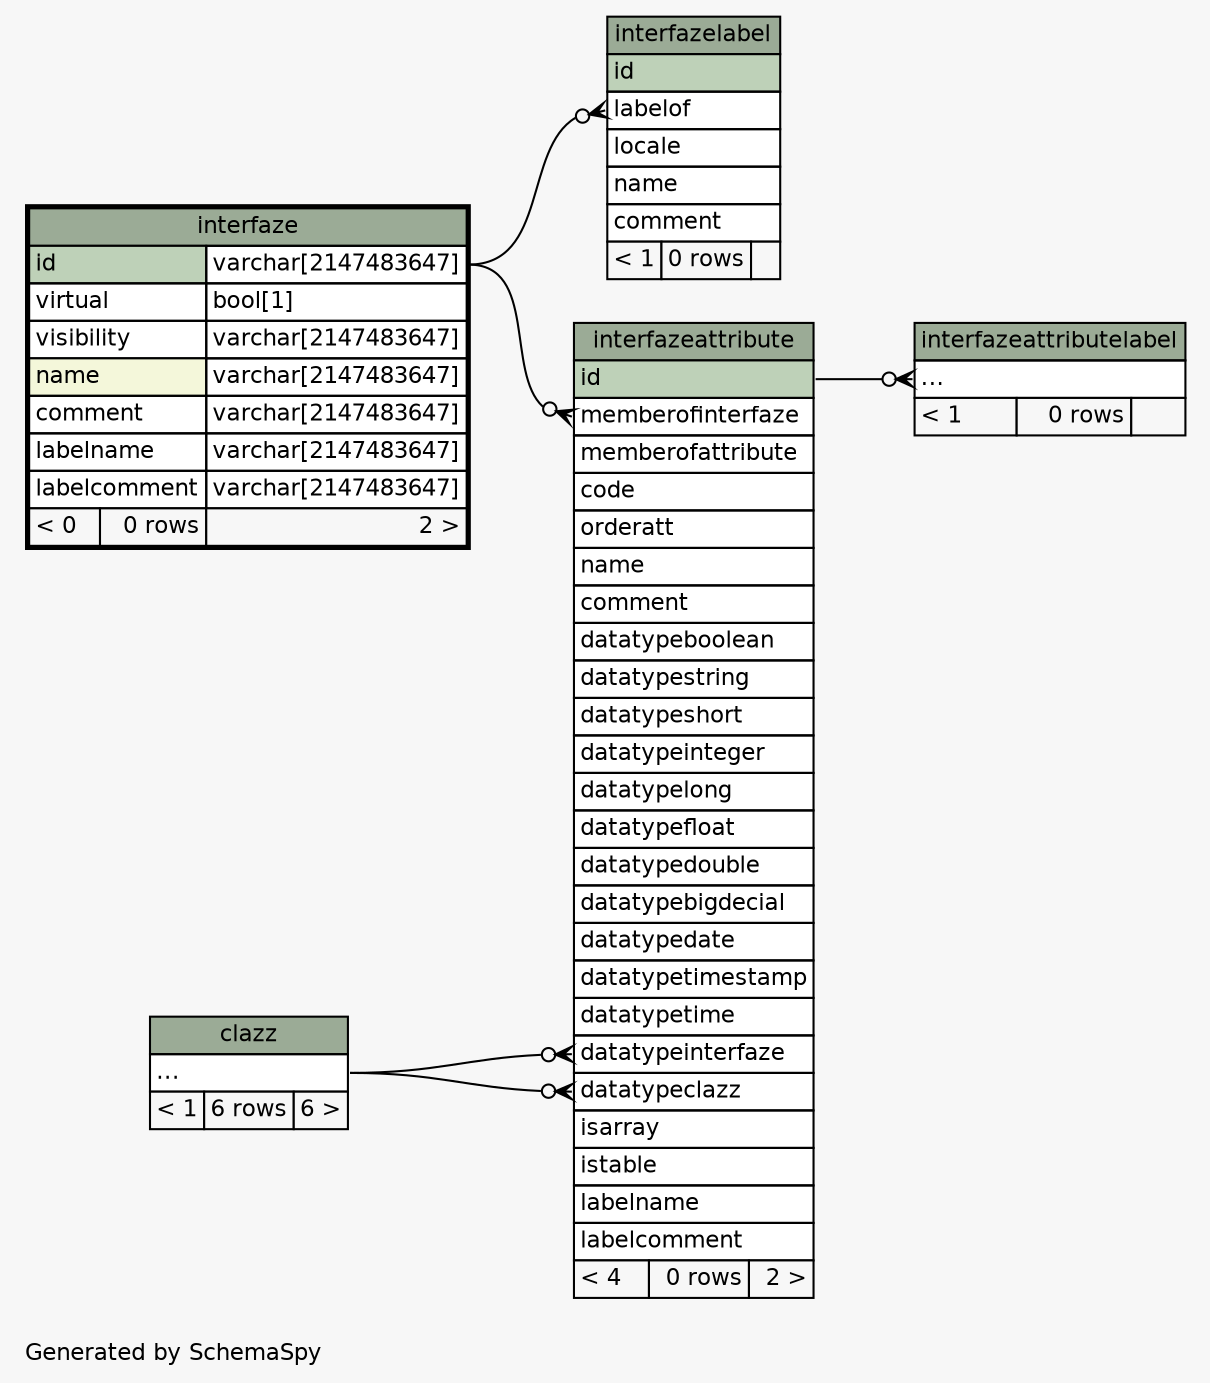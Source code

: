 // dot 2.38.0 on Windows 10 10.0
// SchemaSpy rev 590
digraph "twoDegreesRelationshipsDiagram" {
  graph [
    rankdir="RL"
    bgcolor="#f7f7f7"
    label="\nGenerated by SchemaSpy"
    labeljust="l"
    nodesep="0.18"
    ranksep="0.46"
    fontname="Helvetica"
    fontsize="11"
  ];
  node [
    fontname="Helvetica"
    fontsize="11"
    shape="plaintext"
  ];
  edge [
    arrowsize="0.8"
  ];
  "interfazeattribute":"datatypeclazz":w -> "clazz":"elipses":e [arrowhead=none dir=back arrowtail=crowodot];
  "interfazeattribute":"datatypeinterfaze":w -> "clazz":"elipses":e [arrowhead=none dir=back arrowtail=crowodot];
  "interfazeattribute":"memberofinterfaze":w -> "interfaze":"id.type":e [arrowhead=none dir=back arrowtail=crowodot];
  "interfazeattributelabel":"elipses":w -> "interfazeattribute":"id":e [arrowhead=none dir=back arrowtail=crowodot];
  "interfazelabel":"labelof":w -> "interfaze":"id.type":e [arrowhead=none dir=back arrowtail=crowodot];
  "clazz" [
    label=<
    <TABLE BORDER="0" CELLBORDER="1" CELLSPACING="0" BGCOLOR="#ffffff">
      <TR><TD COLSPAN="3" BGCOLOR="#9bab96" ALIGN="CENTER">clazz</TD></TR>
      <TR><TD PORT="elipses" COLSPAN="3" ALIGN="LEFT">...</TD></TR>
      <TR><TD ALIGN="LEFT" BGCOLOR="#f7f7f7">&lt; 1</TD><TD ALIGN="RIGHT" BGCOLOR="#f7f7f7">6 rows</TD><TD ALIGN="RIGHT" BGCOLOR="#f7f7f7">6 &gt;</TD></TR>
    </TABLE>>
    URL="clazz.html"
    tooltip="clazz"
  ];
  "interfaze" [
    label=<
    <TABLE BORDER="2" CELLBORDER="1" CELLSPACING="0" BGCOLOR="#ffffff">
      <TR><TD COLSPAN="3" BGCOLOR="#9bab96" ALIGN="CENTER">interfaze</TD></TR>
      <TR><TD PORT="id" COLSPAN="2" BGCOLOR="#bed1b8" ALIGN="LEFT">id</TD><TD PORT="id.type" ALIGN="LEFT">varchar[2147483647]</TD></TR>
      <TR><TD PORT="virtual" COLSPAN="2" ALIGN="LEFT">virtual</TD><TD PORT="virtual.type" ALIGN="LEFT">bool[1]</TD></TR>
      <TR><TD PORT="visibility" COLSPAN="2" ALIGN="LEFT">visibility</TD><TD PORT="visibility.type" ALIGN="LEFT">varchar[2147483647]</TD></TR>
      <TR><TD PORT="name" COLSPAN="2" BGCOLOR="#f4f7da" ALIGN="LEFT">name</TD><TD PORT="name.type" ALIGN="LEFT">varchar[2147483647]</TD></TR>
      <TR><TD PORT="comment" COLSPAN="2" ALIGN="LEFT">comment</TD><TD PORT="comment.type" ALIGN="LEFT">varchar[2147483647]</TD></TR>
      <TR><TD PORT="labelname" COLSPAN="2" ALIGN="LEFT">labelname</TD><TD PORT="labelname.type" ALIGN="LEFT">varchar[2147483647]</TD></TR>
      <TR><TD PORT="labelcomment" COLSPAN="2" ALIGN="LEFT">labelcomment</TD><TD PORT="labelcomment.type" ALIGN="LEFT">varchar[2147483647]</TD></TR>
      <TR><TD ALIGN="LEFT" BGCOLOR="#f7f7f7">&lt; 0</TD><TD ALIGN="RIGHT" BGCOLOR="#f7f7f7">0 rows</TD><TD ALIGN="RIGHT" BGCOLOR="#f7f7f7">2 &gt;</TD></TR>
    </TABLE>>
    URL="interfaze.html"
    tooltip="interfaze"
  ];
  "interfazeattribute" [
    label=<
    <TABLE BORDER="0" CELLBORDER="1" CELLSPACING="0" BGCOLOR="#ffffff">
      <TR><TD COLSPAN="3" BGCOLOR="#9bab96" ALIGN="CENTER">interfazeattribute</TD></TR>
      <TR><TD PORT="id" COLSPAN="3" BGCOLOR="#bed1b8" ALIGN="LEFT">id</TD></TR>
      <TR><TD PORT="memberofinterfaze" COLSPAN="3" ALIGN="LEFT">memberofinterfaze</TD></TR>
      <TR><TD PORT="memberofattribute" COLSPAN="3" ALIGN="LEFT">memberofattribute</TD></TR>
      <TR><TD PORT="code" COLSPAN="3" ALIGN="LEFT">code</TD></TR>
      <TR><TD PORT="orderatt" COLSPAN="3" ALIGN="LEFT">orderatt</TD></TR>
      <TR><TD PORT="name" COLSPAN="3" ALIGN="LEFT">name</TD></TR>
      <TR><TD PORT="comment" COLSPAN="3" ALIGN="LEFT">comment</TD></TR>
      <TR><TD PORT="datatypeboolean" COLSPAN="3" ALIGN="LEFT">datatypeboolean</TD></TR>
      <TR><TD PORT="datatypestring" COLSPAN="3" ALIGN="LEFT">datatypestring</TD></TR>
      <TR><TD PORT="datatypeshort" COLSPAN="3" ALIGN="LEFT">datatypeshort</TD></TR>
      <TR><TD PORT="datatypeinteger" COLSPAN="3" ALIGN="LEFT">datatypeinteger</TD></TR>
      <TR><TD PORT="datatypelong" COLSPAN="3" ALIGN="LEFT">datatypelong</TD></TR>
      <TR><TD PORT="datatypefloat" COLSPAN="3" ALIGN="LEFT">datatypefloat</TD></TR>
      <TR><TD PORT="datatypedouble" COLSPAN="3" ALIGN="LEFT">datatypedouble</TD></TR>
      <TR><TD PORT="datatypebigdecial" COLSPAN="3" ALIGN="LEFT">datatypebigdecial</TD></TR>
      <TR><TD PORT="datatypedate" COLSPAN="3" ALIGN="LEFT">datatypedate</TD></TR>
      <TR><TD PORT="datatypetimestamp" COLSPAN="3" ALIGN="LEFT">datatypetimestamp</TD></TR>
      <TR><TD PORT="datatypetime" COLSPAN="3" ALIGN="LEFT">datatypetime</TD></TR>
      <TR><TD PORT="datatypeinterfaze" COLSPAN="3" ALIGN="LEFT">datatypeinterfaze</TD></TR>
      <TR><TD PORT="datatypeclazz" COLSPAN="3" ALIGN="LEFT">datatypeclazz</TD></TR>
      <TR><TD PORT="isarray" COLSPAN="3" ALIGN="LEFT">isarray</TD></TR>
      <TR><TD PORT="istable" COLSPAN="3" ALIGN="LEFT">istable</TD></TR>
      <TR><TD PORT="labelname" COLSPAN="3" ALIGN="LEFT">labelname</TD></TR>
      <TR><TD PORT="labelcomment" COLSPAN="3" ALIGN="LEFT">labelcomment</TD></TR>
      <TR><TD ALIGN="LEFT" BGCOLOR="#f7f7f7">&lt; 4</TD><TD ALIGN="RIGHT" BGCOLOR="#f7f7f7">0 rows</TD><TD ALIGN="RIGHT" BGCOLOR="#f7f7f7">2 &gt;</TD></TR>
    </TABLE>>
    URL="interfazeattribute.html"
    tooltip="interfazeattribute"
  ];
  "interfazeattributelabel" [
    label=<
    <TABLE BORDER="0" CELLBORDER="1" CELLSPACING="0" BGCOLOR="#ffffff">
      <TR><TD COLSPAN="3" BGCOLOR="#9bab96" ALIGN="CENTER">interfazeattributelabel</TD></TR>
      <TR><TD PORT="elipses" COLSPAN="3" ALIGN="LEFT">...</TD></TR>
      <TR><TD ALIGN="LEFT" BGCOLOR="#f7f7f7">&lt; 1</TD><TD ALIGN="RIGHT" BGCOLOR="#f7f7f7">0 rows</TD><TD ALIGN="RIGHT" BGCOLOR="#f7f7f7">  </TD></TR>
    </TABLE>>
    URL="interfazeattributelabel.html"
    tooltip="interfazeattributelabel"
  ];
  "interfazelabel" [
    label=<
    <TABLE BORDER="0" CELLBORDER="1" CELLSPACING="0" BGCOLOR="#ffffff">
      <TR><TD COLSPAN="3" BGCOLOR="#9bab96" ALIGN="CENTER">interfazelabel</TD></TR>
      <TR><TD PORT="id" COLSPAN="3" BGCOLOR="#bed1b8" ALIGN="LEFT">id</TD></TR>
      <TR><TD PORT="labelof" COLSPAN="3" ALIGN="LEFT">labelof</TD></TR>
      <TR><TD PORT="locale" COLSPAN="3" ALIGN="LEFT">locale</TD></TR>
      <TR><TD PORT="name" COLSPAN="3" ALIGN="LEFT">name</TD></TR>
      <TR><TD PORT="comment" COLSPAN="3" ALIGN="LEFT">comment</TD></TR>
      <TR><TD ALIGN="LEFT" BGCOLOR="#f7f7f7">&lt; 1</TD><TD ALIGN="RIGHT" BGCOLOR="#f7f7f7">0 rows</TD><TD ALIGN="RIGHT" BGCOLOR="#f7f7f7">  </TD></TR>
    </TABLE>>
    URL="interfazelabel.html"
    tooltip="interfazelabel"
  ];
}
